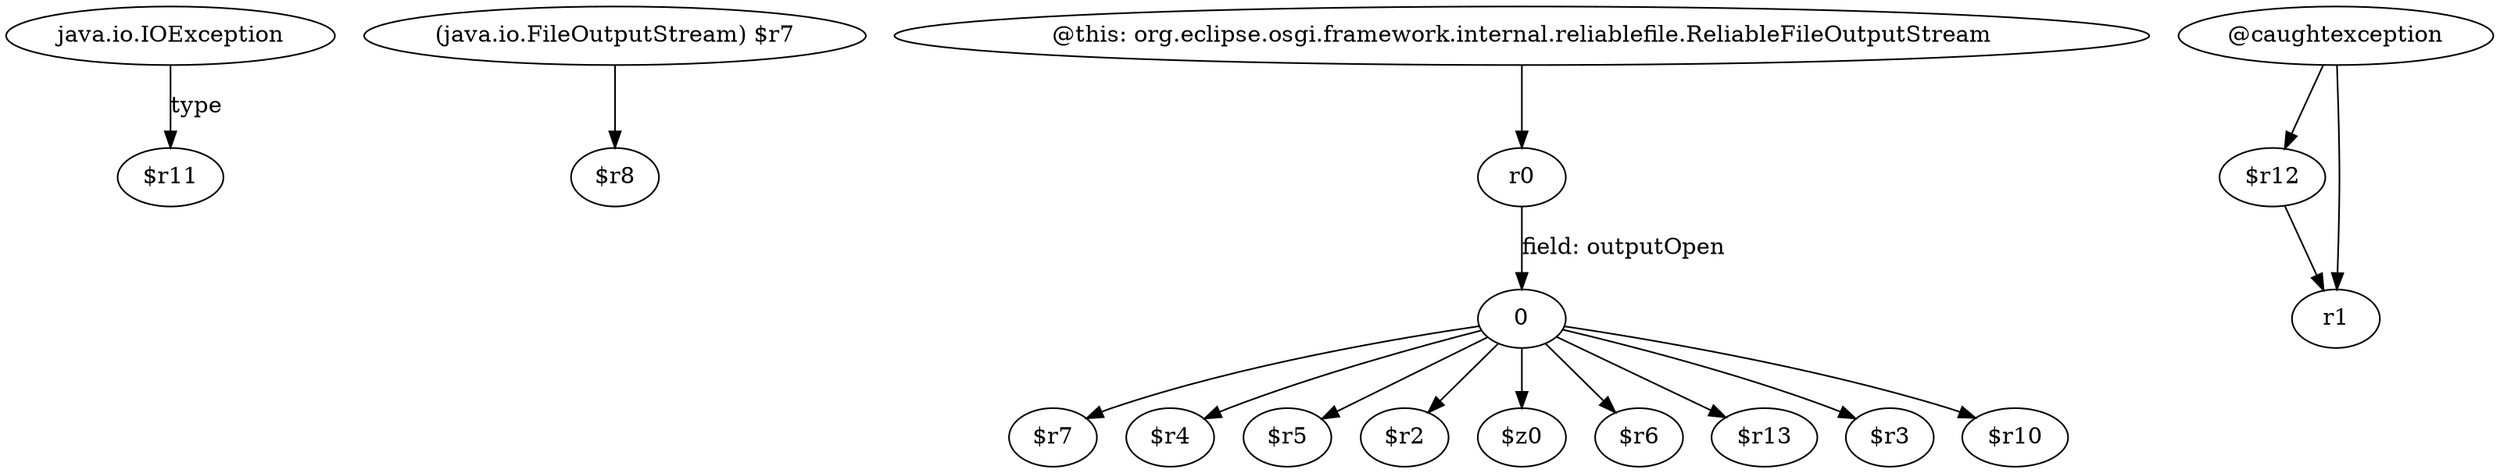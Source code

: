 digraph g {
0[label="java.io.IOException"]
1[label="$r11"]
0->1[label="type"]
2[label="(java.io.FileOutputStream) $r7"]
3[label="$r8"]
2->3[label=""]
4[label="0"]
5[label="$r7"]
4->5[label=""]
6[label="$r4"]
4->6[label=""]
7[label="$r5"]
4->7[label=""]
8[label="$r2"]
4->8[label=""]
9[label="$z0"]
4->9[label=""]
10[label="$r6"]
4->10[label=""]
11[label="r0"]
11->4[label="field: outputOpen"]
12[label="$r13"]
4->12[label=""]
13[label="@caughtexception"]
14[label="$r12"]
13->14[label=""]
15[label="r1"]
14->15[label=""]
16[label="$r3"]
4->16[label=""]
13->15[label=""]
17[label="@this: org.eclipse.osgi.framework.internal.reliablefile.ReliableFileOutputStream"]
17->11[label=""]
18[label="$r10"]
4->18[label=""]
}